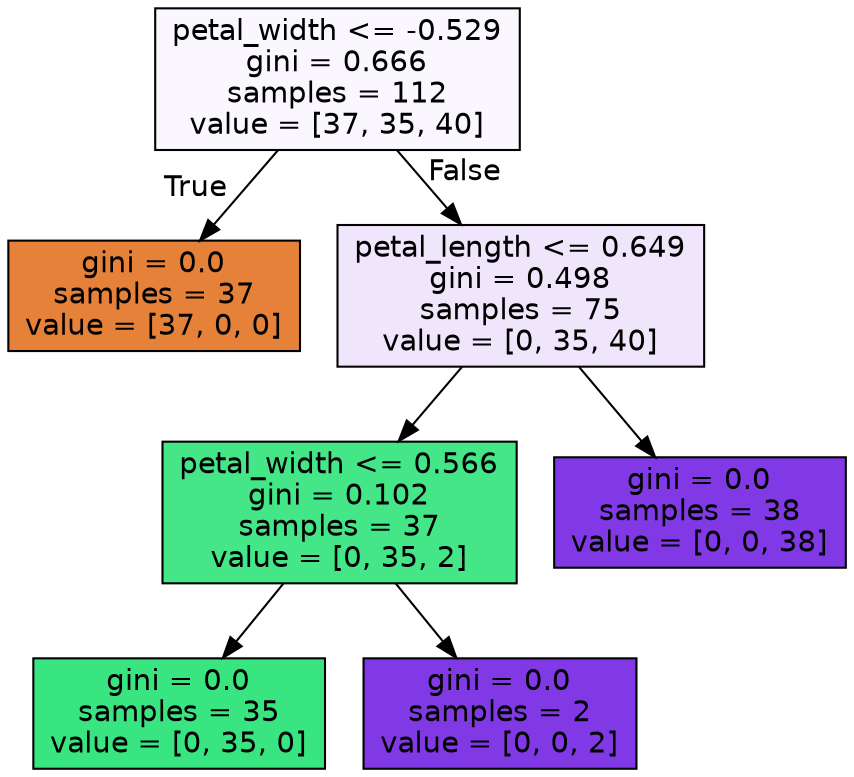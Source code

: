 digraph Tree {
node [shape=box, style="filled", color="black", fontname="helvetica"] ;
edge [fontname="helvetica"] ;
0 [label="petal_width <= -0.529\ngini = 0.666\nsamples = 112\nvalue = [37, 35, 40]", fillcolor="#faf7fe"] ;
1 [label="gini = 0.0\nsamples = 37\nvalue = [37, 0, 0]", fillcolor="#e58139"] ;
0 -> 1 [labeldistance=2.5, labelangle=45, headlabel="True"] ;
2 [label="petal_length <= 0.649\ngini = 0.498\nsamples = 75\nvalue = [0, 35, 40]", fillcolor="#efe6fc"] ;
0 -> 2 [labeldistance=2.5, labelangle=-45, headlabel="False"] ;
3 [label="petal_width <= 0.566\ngini = 0.102\nsamples = 37\nvalue = [0, 35, 2]", fillcolor="#44e688"] ;
2 -> 3 ;
4 [label="gini = 0.0\nsamples = 35\nvalue = [0, 35, 0]", fillcolor="#39e581"] ;
3 -> 4 ;
5 [label="gini = 0.0\nsamples = 2\nvalue = [0, 0, 2]", fillcolor="#8139e5"] ;
3 -> 5 ;
6 [label="gini = 0.0\nsamples = 38\nvalue = [0, 0, 38]", fillcolor="#8139e5"] ;
2 -> 6 ;
}